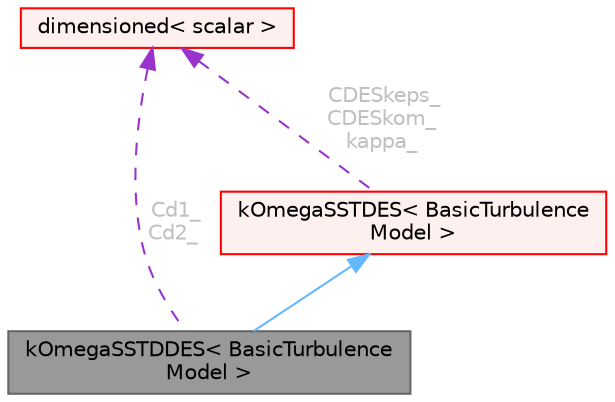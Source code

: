 digraph "kOmegaSSTDDES&lt; BasicTurbulenceModel &gt;"
{
 // LATEX_PDF_SIZE
  bgcolor="transparent";
  edge [fontname=Helvetica,fontsize=10,labelfontname=Helvetica,labelfontsize=10];
  node [fontname=Helvetica,fontsize=10,shape=box,height=0.2,width=0.4];
  Node1 [id="Node000001",label="kOmegaSSTDDES\< BasicTurbulence\lModel \>",height=0.2,width=0.4,color="gray40", fillcolor="grey60", style="filled", fontcolor="black",tooltip="k-omega-SST DDES turbulence model for incompressible and compressible flows."];
  Node2 -> Node1 [id="edge1_Node000001_Node000002",dir="back",color="steelblue1",style="solid",tooltip=" "];
  Node2 [id="Node000002",label="kOmegaSSTDES\< BasicTurbulence\lModel \>",height=0.2,width=0.4,color="red", fillcolor="#FFF0F0", style="filled",URL="$classFoam_1_1LESModels_1_1kOmegaSSTDES.html",tooltip="k-omega-SST DES turbulence model for incompressible and compressible flows."];
  Node5 -> Node2 [id="edge2_Node000002_Node000005",dir="back",color="darkorchid3",style="dashed",tooltip=" ",label=" CDESkeps_\nCDESkom_\nkappa_",fontcolor="grey" ];
  Node5 [id="Node000005",label="dimensioned\< scalar \>",height=0.2,width=0.4,color="red", fillcolor="#FFF0F0", style="filled",URL="$classFoam_1_1dimensioned.html",tooltip=" "];
  Node5 -> Node1 [id="edge3_Node000001_Node000005",dir="back",color="darkorchid3",style="dashed",tooltip=" ",label=" Cd1_\nCd2_",fontcolor="grey" ];
}
